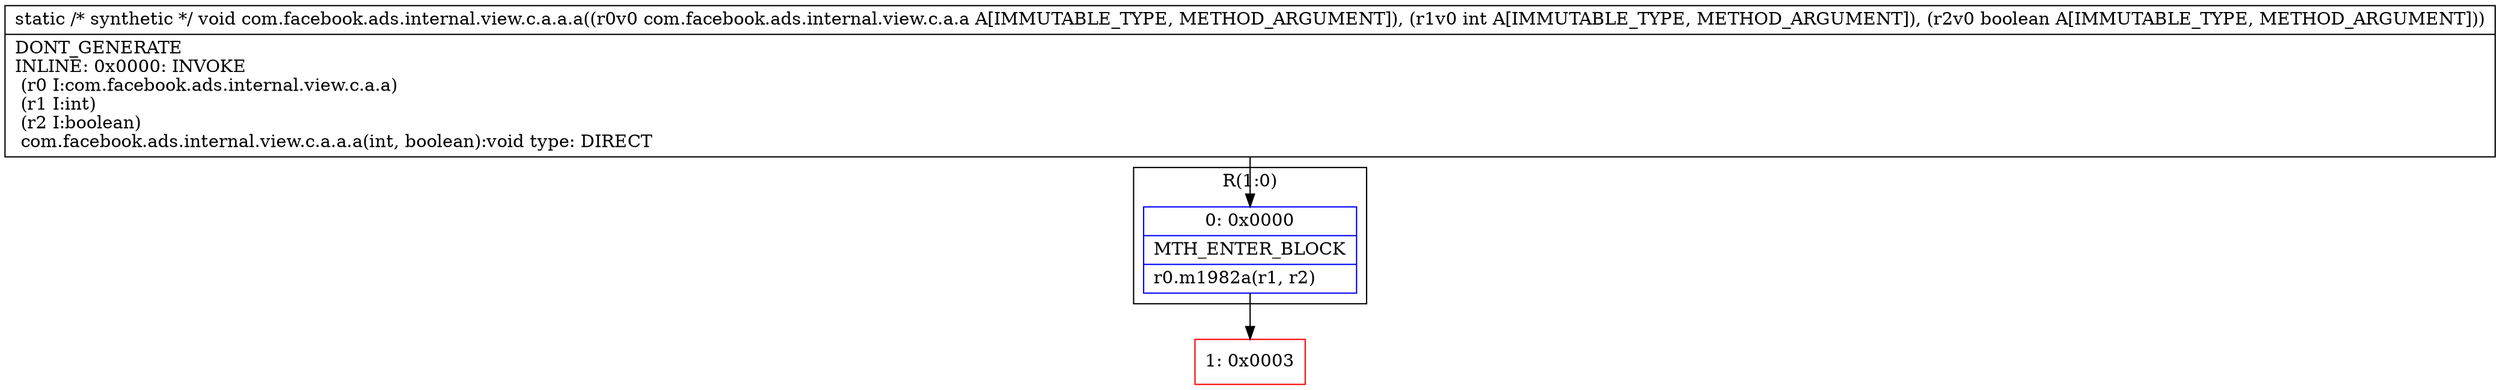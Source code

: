 digraph "CFG forcom.facebook.ads.internal.view.c.a.a.a(Lcom\/facebook\/ads\/internal\/view\/c\/a\/a;IZ)V" {
subgraph cluster_Region_1266445317 {
label = "R(1:0)";
node [shape=record,color=blue];
Node_0 [shape=record,label="{0\:\ 0x0000|MTH_ENTER_BLOCK\l|r0.m1982a(r1, r2)\l}"];
}
Node_1 [shape=record,color=red,label="{1\:\ 0x0003}"];
MethodNode[shape=record,label="{static \/* synthetic *\/ void com.facebook.ads.internal.view.c.a.a.a((r0v0 com.facebook.ads.internal.view.c.a.a A[IMMUTABLE_TYPE, METHOD_ARGUMENT]), (r1v0 int A[IMMUTABLE_TYPE, METHOD_ARGUMENT]), (r2v0 boolean A[IMMUTABLE_TYPE, METHOD_ARGUMENT]))  | DONT_GENERATE\lINLINE: 0x0000: INVOKE  \l  (r0 I:com.facebook.ads.internal.view.c.a.a)\l  (r1 I:int)\l  (r2 I:boolean)\l com.facebook.ads.internal.view.c.a.a.a(int, boolean):void type: DIRECT\l}"];
MethodNode -> Node_0;
Node_0 -> Node_1;
}

